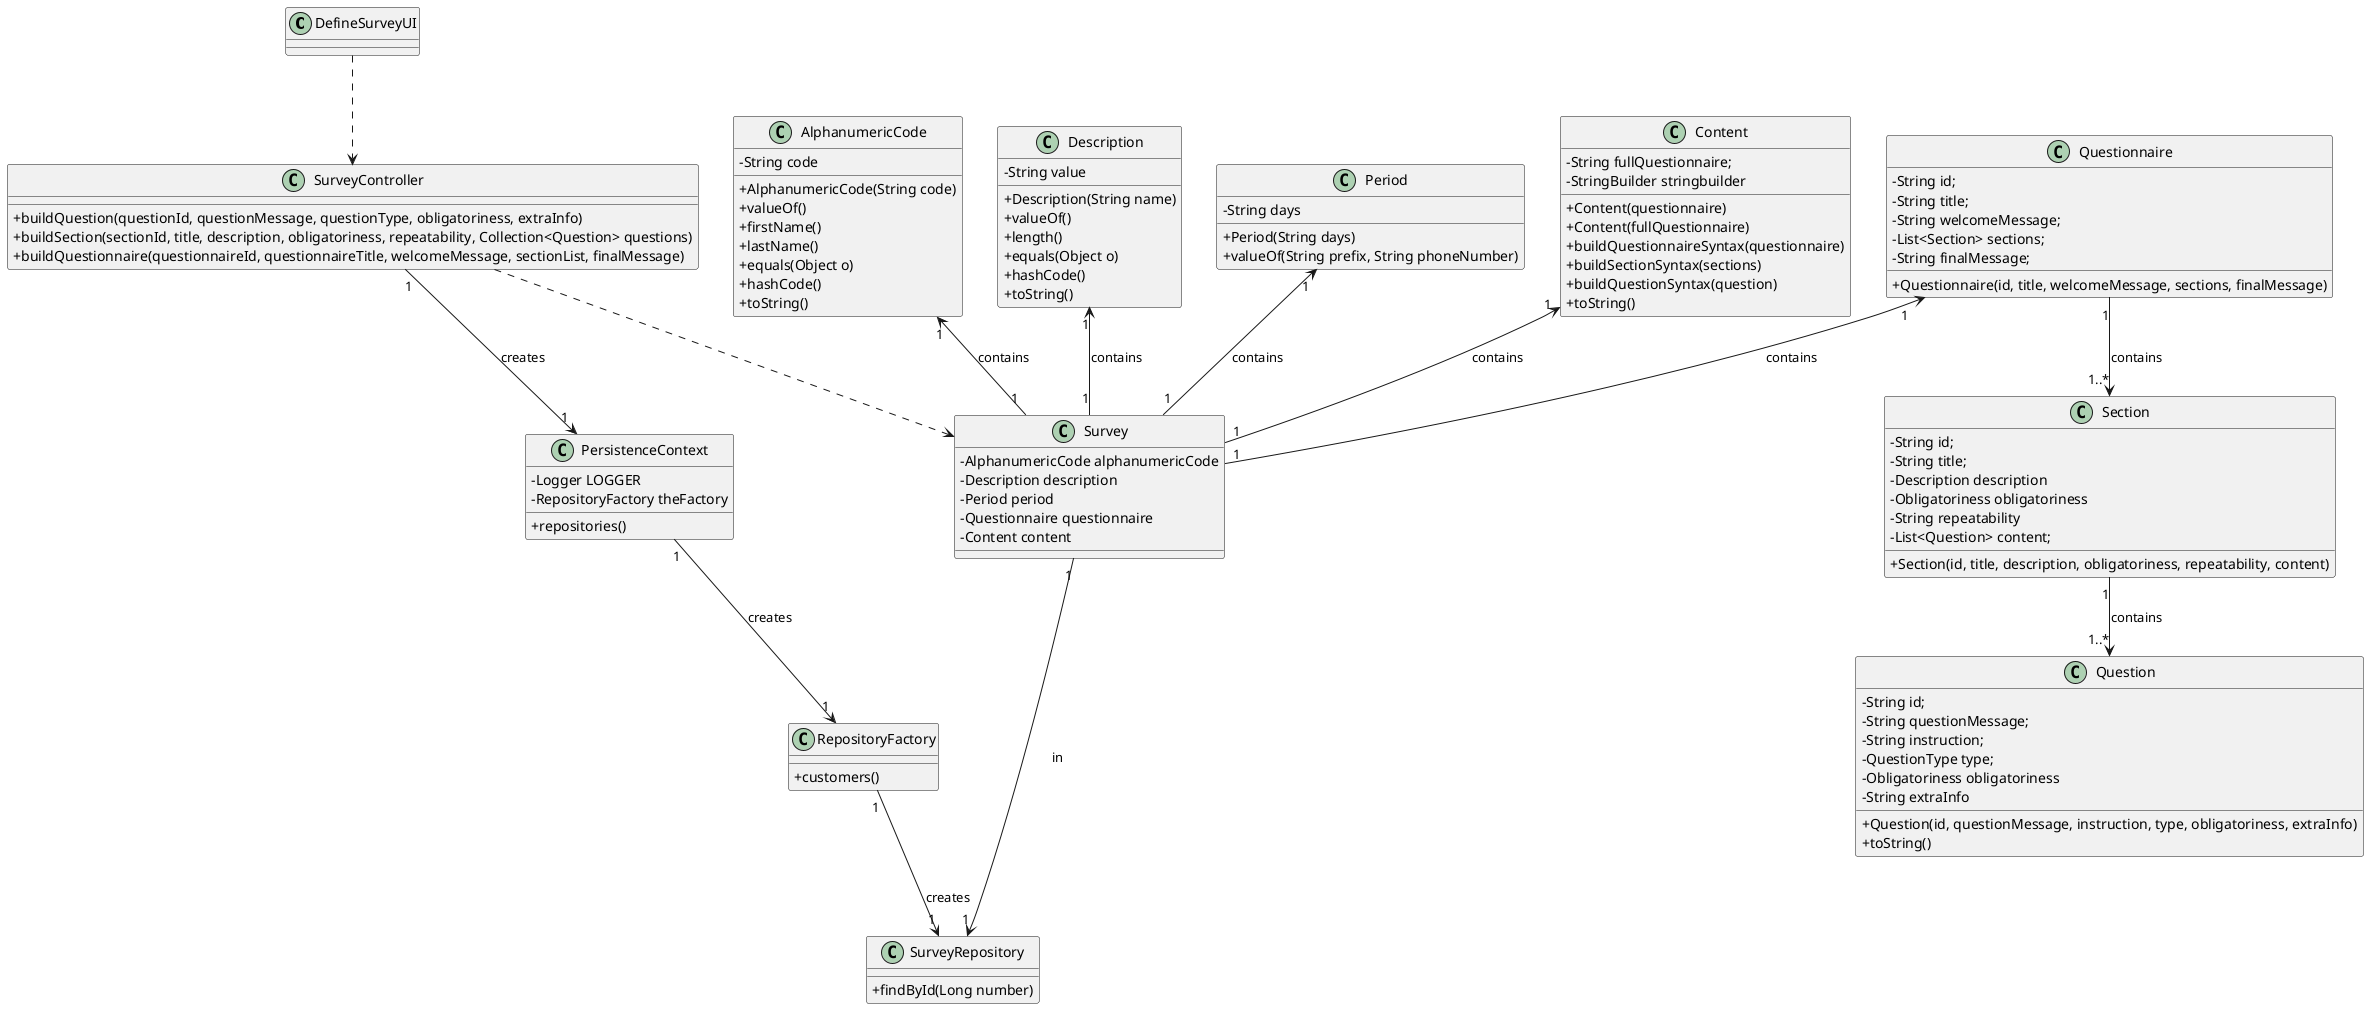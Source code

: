 @startuml
skinparam classAttributeIconSize 0

Class "DefineSurveyUI"{
}

Class "SurveyController"{
+buildQuestion(questionId, questionMessage, questionType, obligatoriness, extraInfo)
+buildSection(sectionId, title, description, obligatoriness, repeatability, Collection<Question> questions)
+buildQuestionnaire(questionnaireId, questionnaireTitle, welcomeMessage, sectionList, finalMessage)
}

Class "AlphanumericCode"{
-String code

+AlphanumericCode(String code)
+valueOf()
+firstName()
+lastName()
+equals(Object o)
+hashCode()
+toString()
}

Class "Description"{
-String value

+Description(String name)
+valueOf()
+length()
+equals(Object o)
+hashCode()
+toString()
}
Class "Period"{
     -String days
     +Period(String days)
     +valueOf(String prefix, String phoneNumber)
}
Class "Questionnaire"{
     -String id;
     -String title;
     -String welcomeMessage;
     -List<Section> sections;
     -String finalMessage;

+Questionnaire(id, title, welcomeMessage, sections, finalMessage)
}

Class "Section"{
     -String id;
     -String title;
     -Description description
     -Obligatoriness obligatoriness
     -String repeatability
     -List<Question> content;

     +Section(id, title, description, obligatoriness, repeatability, content)
}

Class "Question"{
     -String id;
     -String questionMessage;
     -String instruction;
     -QuestionType type;
     -Obligatoriness obligatoriness
     -String extraInfo

     +Question(id, questionMessage, instruction, type, obligatoriness, extraInfo)
     +toString()
}


class Content {
-String fullQuestionnaire;
-StringBuilder stringbuilder

+Content(questionnaire)
+Content(fullQuestionnaire)
+buildQuestionnaireSyntax(questionnaire)
+buildSectionSyntax(sections)
+buildQuestionSyntax(question)
+toString()

}

class Survey{
-AlphanumericCode alphanumericCode
-Description description
-Period period
-Questionnaire questionnaire
-Content content
}



class PersistenceContext {
-Logger LOGGER
-RepositoryFactory theFactory
+repositories()
}

class RepositoryFactory{
+customers()
}

class SurveyRepository{
+findById(Long number)
}


DefineSurveyUI..> SurveyController
SurveyController..> Survey

"AlphanumericCode" "1" <-- "1" Survey : contains
"Description" "1" <-- "1" Survey : contains
"Period" "1" <-- "1" Survey : contains
"Questionnaire" "1" <-- "1" Survey : contains
"Content" "1" <-- "1" Survey : contains

"Questionnaire" "1" --> "1..*" "Section" :contains

"Section" "1" --> "1..*" "Question" :contains



"SurveyController" "1" --> "1" "PersistenceContext" :creates


"PersistenceContext" "1" --> "1" "RepositoryFactory" :creates


"RepositoryFactory" "1" --> "1" "SurveyRepository"  :creates


"Survey" "1" --> "1" "SurveyRepository" :in
@enduml